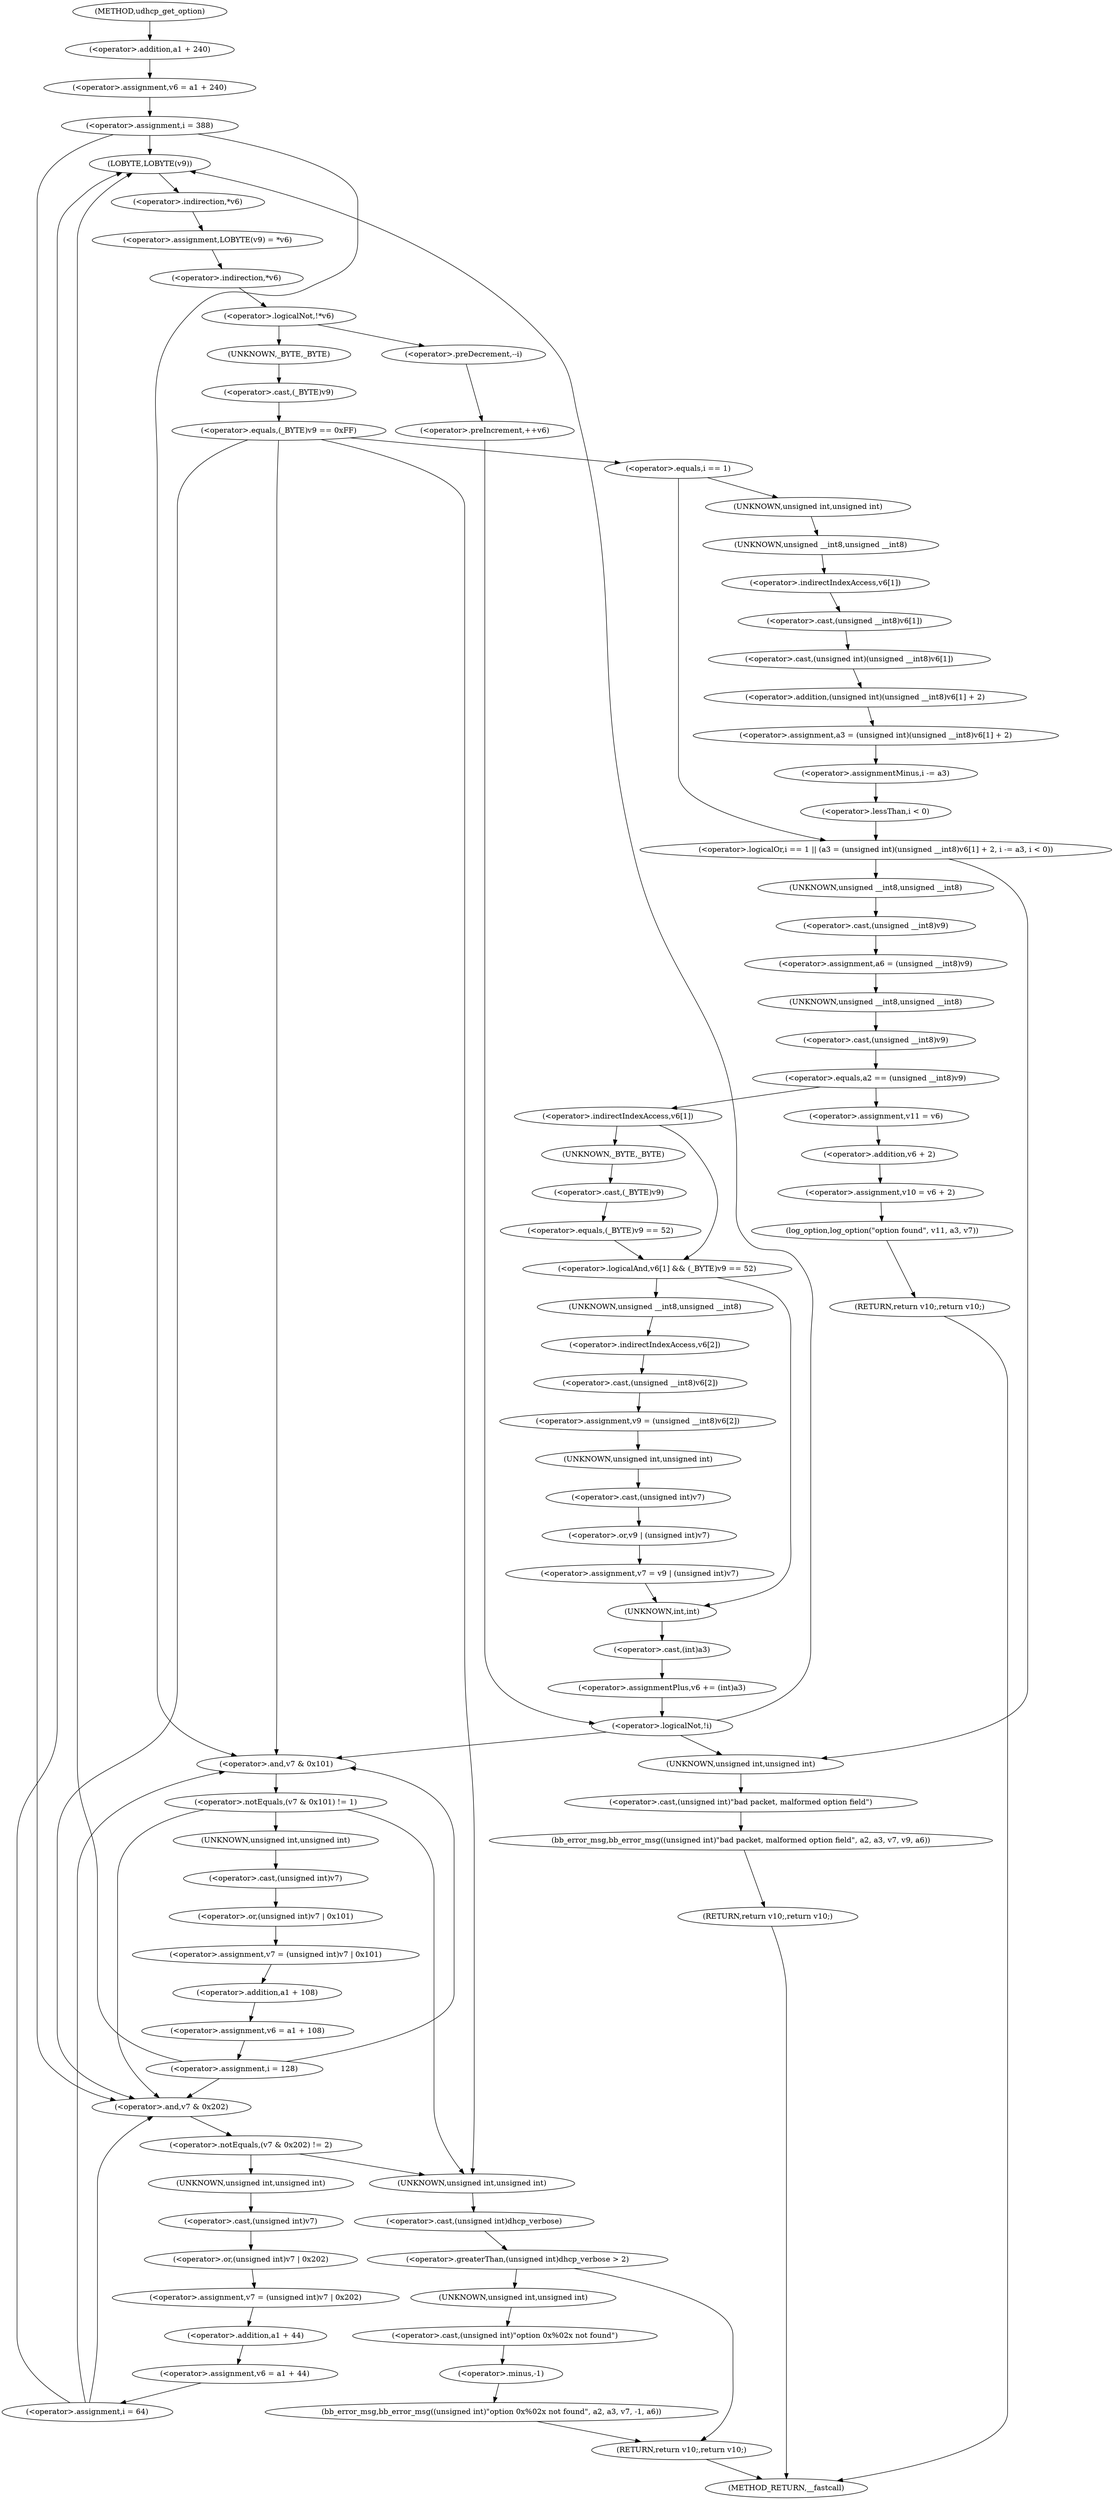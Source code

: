 digraph udhcp_get_option {  
"1000121" [label = "(<operator>.assignment,v6 = a1 + 240)" ]
"1000123" [label = "(<operator>.addition,a1 + 240)" ]
"1000128" [label = "(<operator>.assignment,i = 388)" ]
"1000131" [label = "(<operator>.assignment,i = 64)" ]
"1000141" [label = "(<operator>.assignment,LOBYTE(v9) = *v6)" ]
"1000142" [label = "(LOBYTE,LOBYTE(v9))" ]
"1000144" [label = "(<operator>.indirection,*v6)" ]
"1000147" [label = "(<operator>.logicalNot,!*v6)" ]
"1000148" [label = "(<operator>.indirection,*v6)" ]
"1000151" [label = "(<operator>.preDecrement,--i)" ]
"1000153" [label = "(<operator>.preIncrement,++v6)" ]
"1000157" [label = "(<operator>.equals,(_BYTE)v9 == 0xFF)" ]
"1000158" [label = "(<operator>.cast,(_BYTE)v9)" ]
"1000159" [label = "(UNKNOWN,_BYTE,_BYTE)" ]
"1000164" [label = "(<operator>.logicalOr,i == 1 || (a3 = (unsigned int)(unsigned __int8)v6[1] + 2, i -= a3, i < 0))" ]
"1000165" [label = "(<operator>.equals,i == 1)" ]
"1000169" [label = "(<operator>.assignment,a3 = (unsigned int)(unsigned __int8)v6[1] + 2)" ]
"1000171" [label = "(<operator>.addition,(unsigned int)(unsigned __int8)v6[1] + 2)" ]
"1000172" [label = "(<operator>.cast,(unsigned int)(unsigned __int8)v6[1])" ]
"1000173" [label = "(UNKNOWN,unsigned int,unsigned int)" ]
"1000174" [label = "(<operator>.cast,(unsigned __int8)v6[1])" ]
"1000175" [label = "(UNKNOWN,unsigned __int8,unsigned __int8)" ]
"1000176" [label = "(<operator>.indirectIndexAccess,v6[1])" ]
"1000181" [label = "(<operator>.assignmentMinus,i -= a3)" ]
"1000184" [label = "(<operator>.lessThan,i < 0)" ]
"1000190" [label = "(bb_error_msg,bb_error_msg((unsigned int)\"bad packet, malformed option field\", a2, a3, v7, v9, a6))" ]
"1000191" [label = "(<operator>.cast,(unsigned int)\"bad packet, malformed option field\")" ]
"1000192" [label = "(UNKNOWN,unsigned int,unsigned int)" ]
"1000199" [label = "(RETURN,return v10;,return v10;)" ]
"1000201" [label = "(<operator>.assignment,a6 = (unsigned __int8)v9)" ]
"1000203" [label = "(<operator>.cast,(unsigned __int8)v9)" ]
"1000204" [label = "(UNKNOWN,unsigned __int8,unsigned __int8)" ]
"1000207" [label = "(<operator>.equals,a2 == (unsigned __int8)v9)" ]
"1000209" [label = "(<operator>.cast,(unsigned __int8)v9)" ]
"1000210" [label = "(UNKNOWN,unsigned __int8,unsigned __int8)" ]
"1000213" [label = "(<operator>.assignment,v11 = v6)" ]
"1000216" [label = "(<operator>.assignment,v10 = v6 + 2)" ]
"1000218" [label = "(<operator>.addition,v6 + 2)" ]
"1000221" [label = "(log_option,log_option(\"option found\", v11, a3, v7))" ]
"1000226" [label = "(RETURN,return v10;,return v10;)" ]
"1000229" [label = "(<operator>.logicalAnd,v6[1] && (_BYTE)v9 == 52)" ]
"1000230" [label = "(<operator>.indirectIndexAccess,v6[1])" ]
"1000233" [label = "(<operator>.equals,(_BYTE)v9 == 52)" ]
"1000234" [label = "(<operator>.cast,(_BYTE)v9)" ]
"1000235" [label = "(UNKNOWN,_BYTE,_BYTE)" ]
"1000239" [label = "(<operator>.assignment,v9 = (unsigned __int8)v6[2])" ]
"1000241" [label = "(<operator>.cast,(unsigned __int8)v6[2])" ]
"1000242" [label = "(UNKNOWN,unsigned __int8,unsigned __int8)" ]
"1000243" [label = "(<operator>.indirectIndexAccess,v6[2])" ]
"1000246" [label = "(<operator>.assignment,v7 = v9 | (unsigned int)v7)" ]
"1000248" [label = "(<operator>.or,v9 | (unsigned int)v7)" ]
"1000250" [label = "(<operator>.cast,(unsigned int)v7)" ]
"1000251" [label = "(UNKNOWN,unsigned int,unsigned int)" ]
"1000253" [label = "(<operator>.assignmentPlus,v6 += (int)a3)" ]
"1000255" [label = "(<operator>.cast,(int)a3)" ]
"1000256" [label = "(UNKNOWN,int,int)" ]
"1000260" [label = "(<operator>.logicalNot,!i)" ]
"1000264" [label = "(<operator>.notEquals,(v7 & 0x101) != 1)" ]
"1000265" [label = "(<operator>.and,v7 & 0x101)" ]
"1000270" [label = "(<operator>.assignment,v7 = (unsigned int)v7 | 0x101)" ]
"1000272" [label = "(<operator>.or,(unsigned int)v7 | 0x101)" ]
"1000273" [label = "(<operator>.cast,(unsigned int)v7)" ]
"1000274" [label = "(UNKNOWN,unsigned int,unsigned int)" ]
"1000277" [label = "(<operator>.assignment,v6 = a1 + 108)" ]
"1000279" [label = "(<operator>.addition,a1 + 108)" ]
"1000282" [label = "(<operator>.assignment,i = 128)" ]
"1000286" [label = "(<operator>.notEquals,(v7 & 0x202) != 2)" ]
"1000287" [label = "(<operator>.and,v7 & 0x202)" ]
"1000292" [label = "(<operator>.assignment,v7 = (unsigned int)v7 | 0x202)" ]
"1000294" [label = "(<operator>.or,(unsigned int)v7 | 0x202)" ]
"1000295" [label = "(<operator>.cast,(unsigned int)v7)" ]
"1000296" [label = "(UNKNOWN,unsigned int,unsigned int)" ]
"1000299" [label = "(<operator>.assignment,v6 = a1 + 44)" ]
"1000301" [label = "(<operator>.addition,a1 + 44)" ]
"1000306" [label = "(<operator>.greaterThan,(unsigned int)dhcp_verbose > 2)" ]
"1000307" [label = "(<operator>.cast,(unsigned int)dhcp_verbose)" ]
"1000308" [label = "(UNKNOWN,unsigned int,unsigned int)" ]
"1000311" [label = "(bb_error_msg,bb_error_msg((unsigned int)\"option 0x%02x not found\", a2, a3, v7, -1, a6))" ]
"1000312" [label = "(<operator>.cast,(unsigned int)\"option 0x%02x not found\")" ]
"1000313" [label = "(UNKNOWN,unsigned int,unsigned int)" ]
"1000318" [label = "(<operator>.minus,-1)" ]
"1000321" [label = "(RETURN,return v10;,return v10;)" ]
"1000107" [label = "(METHOD,udhcp_get_option)" ]
"1000323" [label = "(METHOD_RETURN,__fastcall)" ]
  "1000121" -> "1000128" 
  "1000123" -> "1000121" 
  "1000128" -> "1000142" 
  "1000128" -> "1000265" 
  "1000128" -> "1000287" 
  "1000131" -> "1000142" 
  "1000131" -> "1000265" 
  "1000131" -> "1000287" 
  "1000141" -> "1000148" 
  "1000142" -> "1000144" 
  "1000144" -> "1000141" 
  "1000147" -> "1000159" 
  "1000147" -> "1000151" 
  "1000148" -> "1000147" 
  "1000151" -> "1000153" 
  "1000153" -> "1000260" 
  "1000157" -> "1000265" 
  "1000157" -> "1000287" 
  "1000157" -> "1000308" 
  "1000157" -> "1000165" 
  "1000158" -> "1000157" 
  "1000159" -> "1000158" 
  "1000164" -> "1000192" 
  "1000164" -> "1000204" 
  "1000165" -> "1000164" 
  "1000165" -> "1000173" 
  "1000169" -> "1000181" 
  "1000171" -> "1000169" 
  "1000172" -> "1000171" 
  "1000173" -> "1000175" 
  "1000174" -> "1000172" 
  "1000175" -> "1000176" 
  "1000176" -> "1000174" 
  "1000181" -> "1000184" 
  "1000184" -> "1000164" 
  "1000190" -> "1000199" 
  "1000191" -> "1000190" 
  "1000192" -> "1000191" 
  "1000199" -> "1000323" 
  "1000201" -> "1000210" 
  "1000203" -> "1000201" 
  "1000204" -> "1000203" 
  "1000207" -> "1000213" 
  "1000207" -> "1000230" 
  "1000209" -> "1000207" 
  "1000210" -> "1000209" 
  "1000213" -> "1000218" 
  "1000216" -> "1000221" 
  "1000218" -> "1000216" 
  "1000221" -> "1000226" 
  "1000226" -> "1000323" 
  "1000229" -> "1000242" 
  "1000229" -> "1000256" 
  "1000230" -> "1000235" 
  "1000230" -> "1000229" 
  "1000233" -> "1000229" 
  "1000234" -> "1000233" 
  "1000235" -> "1000234" 
  "1000239" -> "1000251" 
  "1000241" -> "1000239" 
  "1000242" -> "1000243" 
  "1000243" -> "1000241" 
  "1000246" -> "1000256" 
  "1000248" -> "1000246" 
  "1000250" -> "1000248" 
  "1000251" -> "1000250" 
  "1000253" -> "1000260" 
  "1000255" -> "1000253" 
  "1000256" -> "1000255" 
  "1000260" -> "1000142" 
  "1000260" -> "1000265" 
  "1000260" -> "1000192" 
  "1000264" -> "1000287" 
  "1000264" -> "1000308" 
  "1000264" -> "1000274" 
  "1000265" -> "1000264" 
  "1000270" -> "1000279" 
  "1000272" -> "1000270" 
  "1000273" -> "1000272" 
  "1000274" -> "1000273" 
  "1000277" -> "1000282" 
  "1000279" -> "1000277" 
  "1000282" -> "1000142" 
  "1000282" -> "1000265" 
  "1000282" -> "1000287" 
  "1000286" -> "1000308" 
  "1000286" -> "1000296" 
  "1000287" -> "1000286" 
  "1000292" -> "1000301" 
  "1000294" -> "1000292" 
  "1000295" -> "1000294" 
  "1000296" -> "1000295" 
  "1000299" -> "1000131" 
  "1000301" -> "1000299" 
  "1000306" -> "1000313" 
  "1000306" -> "1000321" 
  "1000307" -> "1000306" 
  "1000308" -> "1000307" 
  "1000311" -> "1000321" 
  "1000312" -> "1000318" 
  "1000313" -> "1000312" 
  "1000318" -> "1000311" 
  "1000321" -> "1000323" 
  "1000107" -> "1000123" 
}
